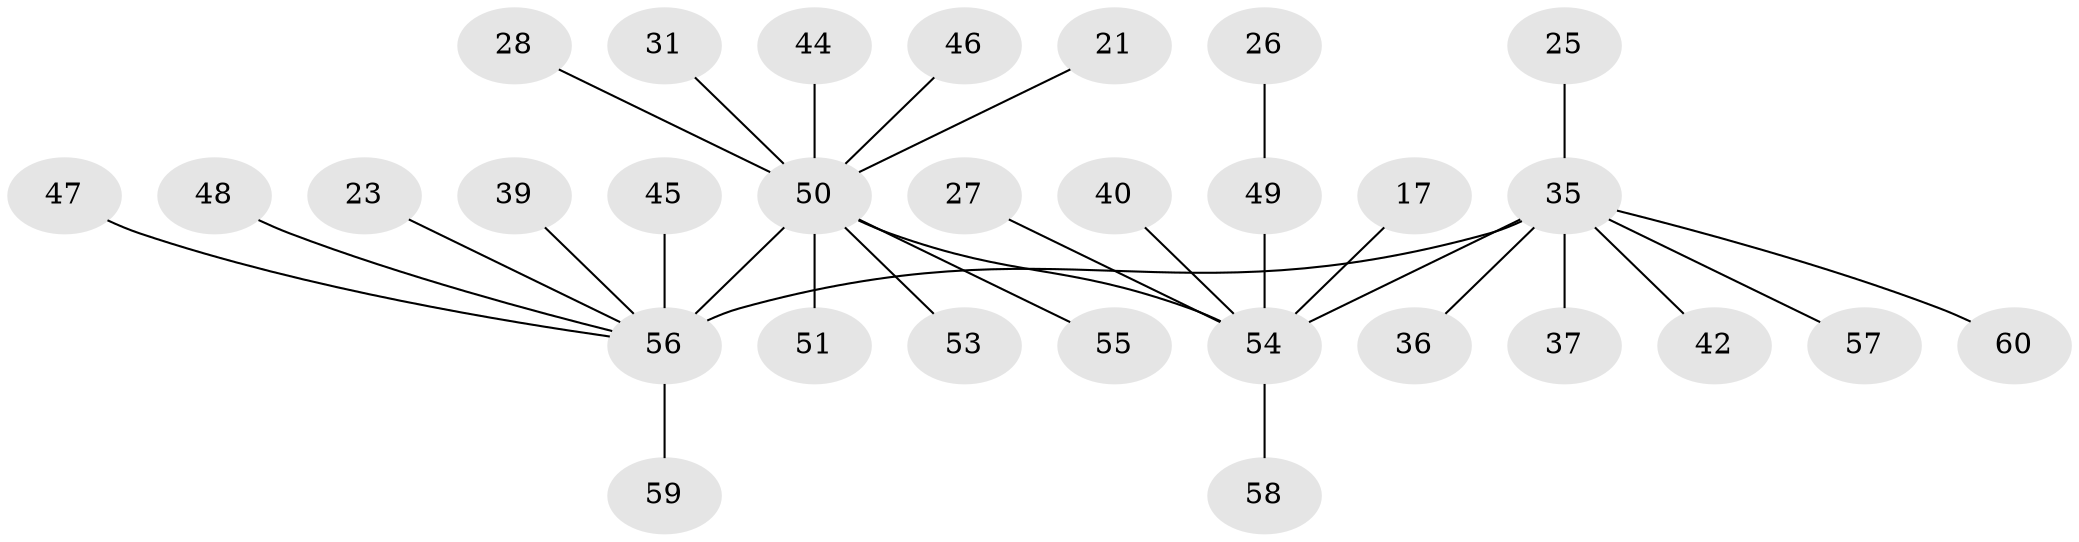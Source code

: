// original degree distribution, {6: 0.03333333333333333, 5: 0.03333333333333333, 9: 0.03333333333333333, 4: 0.08333333333333333, 8: 0.05, 3: 0.05, 7: 0.016666666666666666, 1: 0.5333333333333333, 2: 0.16666666666666666}
// Generated by graph-tools (version 1.1) at 2025/58/03/04/25 21:58:37]
// undirected, 30 vertices, 30 edges
graph export_dot {
graph [start="1"]
  node [color=gray90,style=filled];
  17;
  21;
  23;
  25;
  26;
  27 [super="+18"];
  28;
  31;
  35 [super="+11+19"];
  36;
  37;
  39 [super="+22"];
  40 [super="+16+38"];
  42;
  44;
  45;
  46;
  47 [super="+41"];
  48;
  49 [super="+30+9+20"];
  50 [super="+5+24+14"];
  51 [super="+34"];
  53;
  54 [super="+3+12+8"];
  55 [super="+52"];
  56 [super="+6+33"];
  57;
  58;
  59;
  60;
  17 -- 54;
  21 -- 50;
  23 -- 56;
  25 -- 35;
  26 -- 49;
  27 -- 54;
  28 -- 50;
  31 -- 50;
  35 -- 36;
  35 -- 37;
  35 -- 42;
  35 -- 56 [weight=3];
  35 -- 60;
  35 -- 57;
  35 -- 54 [weight=3];
  39 -- 56;
  40 -- 54;
  44 -- 50;
  45 -- 56;
  46 -- 50;
  47 -- 56;
  48 -- 56;
  49 -- 54 [weight=2];
  50 -- 51;
  50 -- 53;
  50 -- 56 [weight=7];
  50 -- 54 [weight=5];
  50 -- 55;
  54 -- 58;
  56 -- 59;
}
